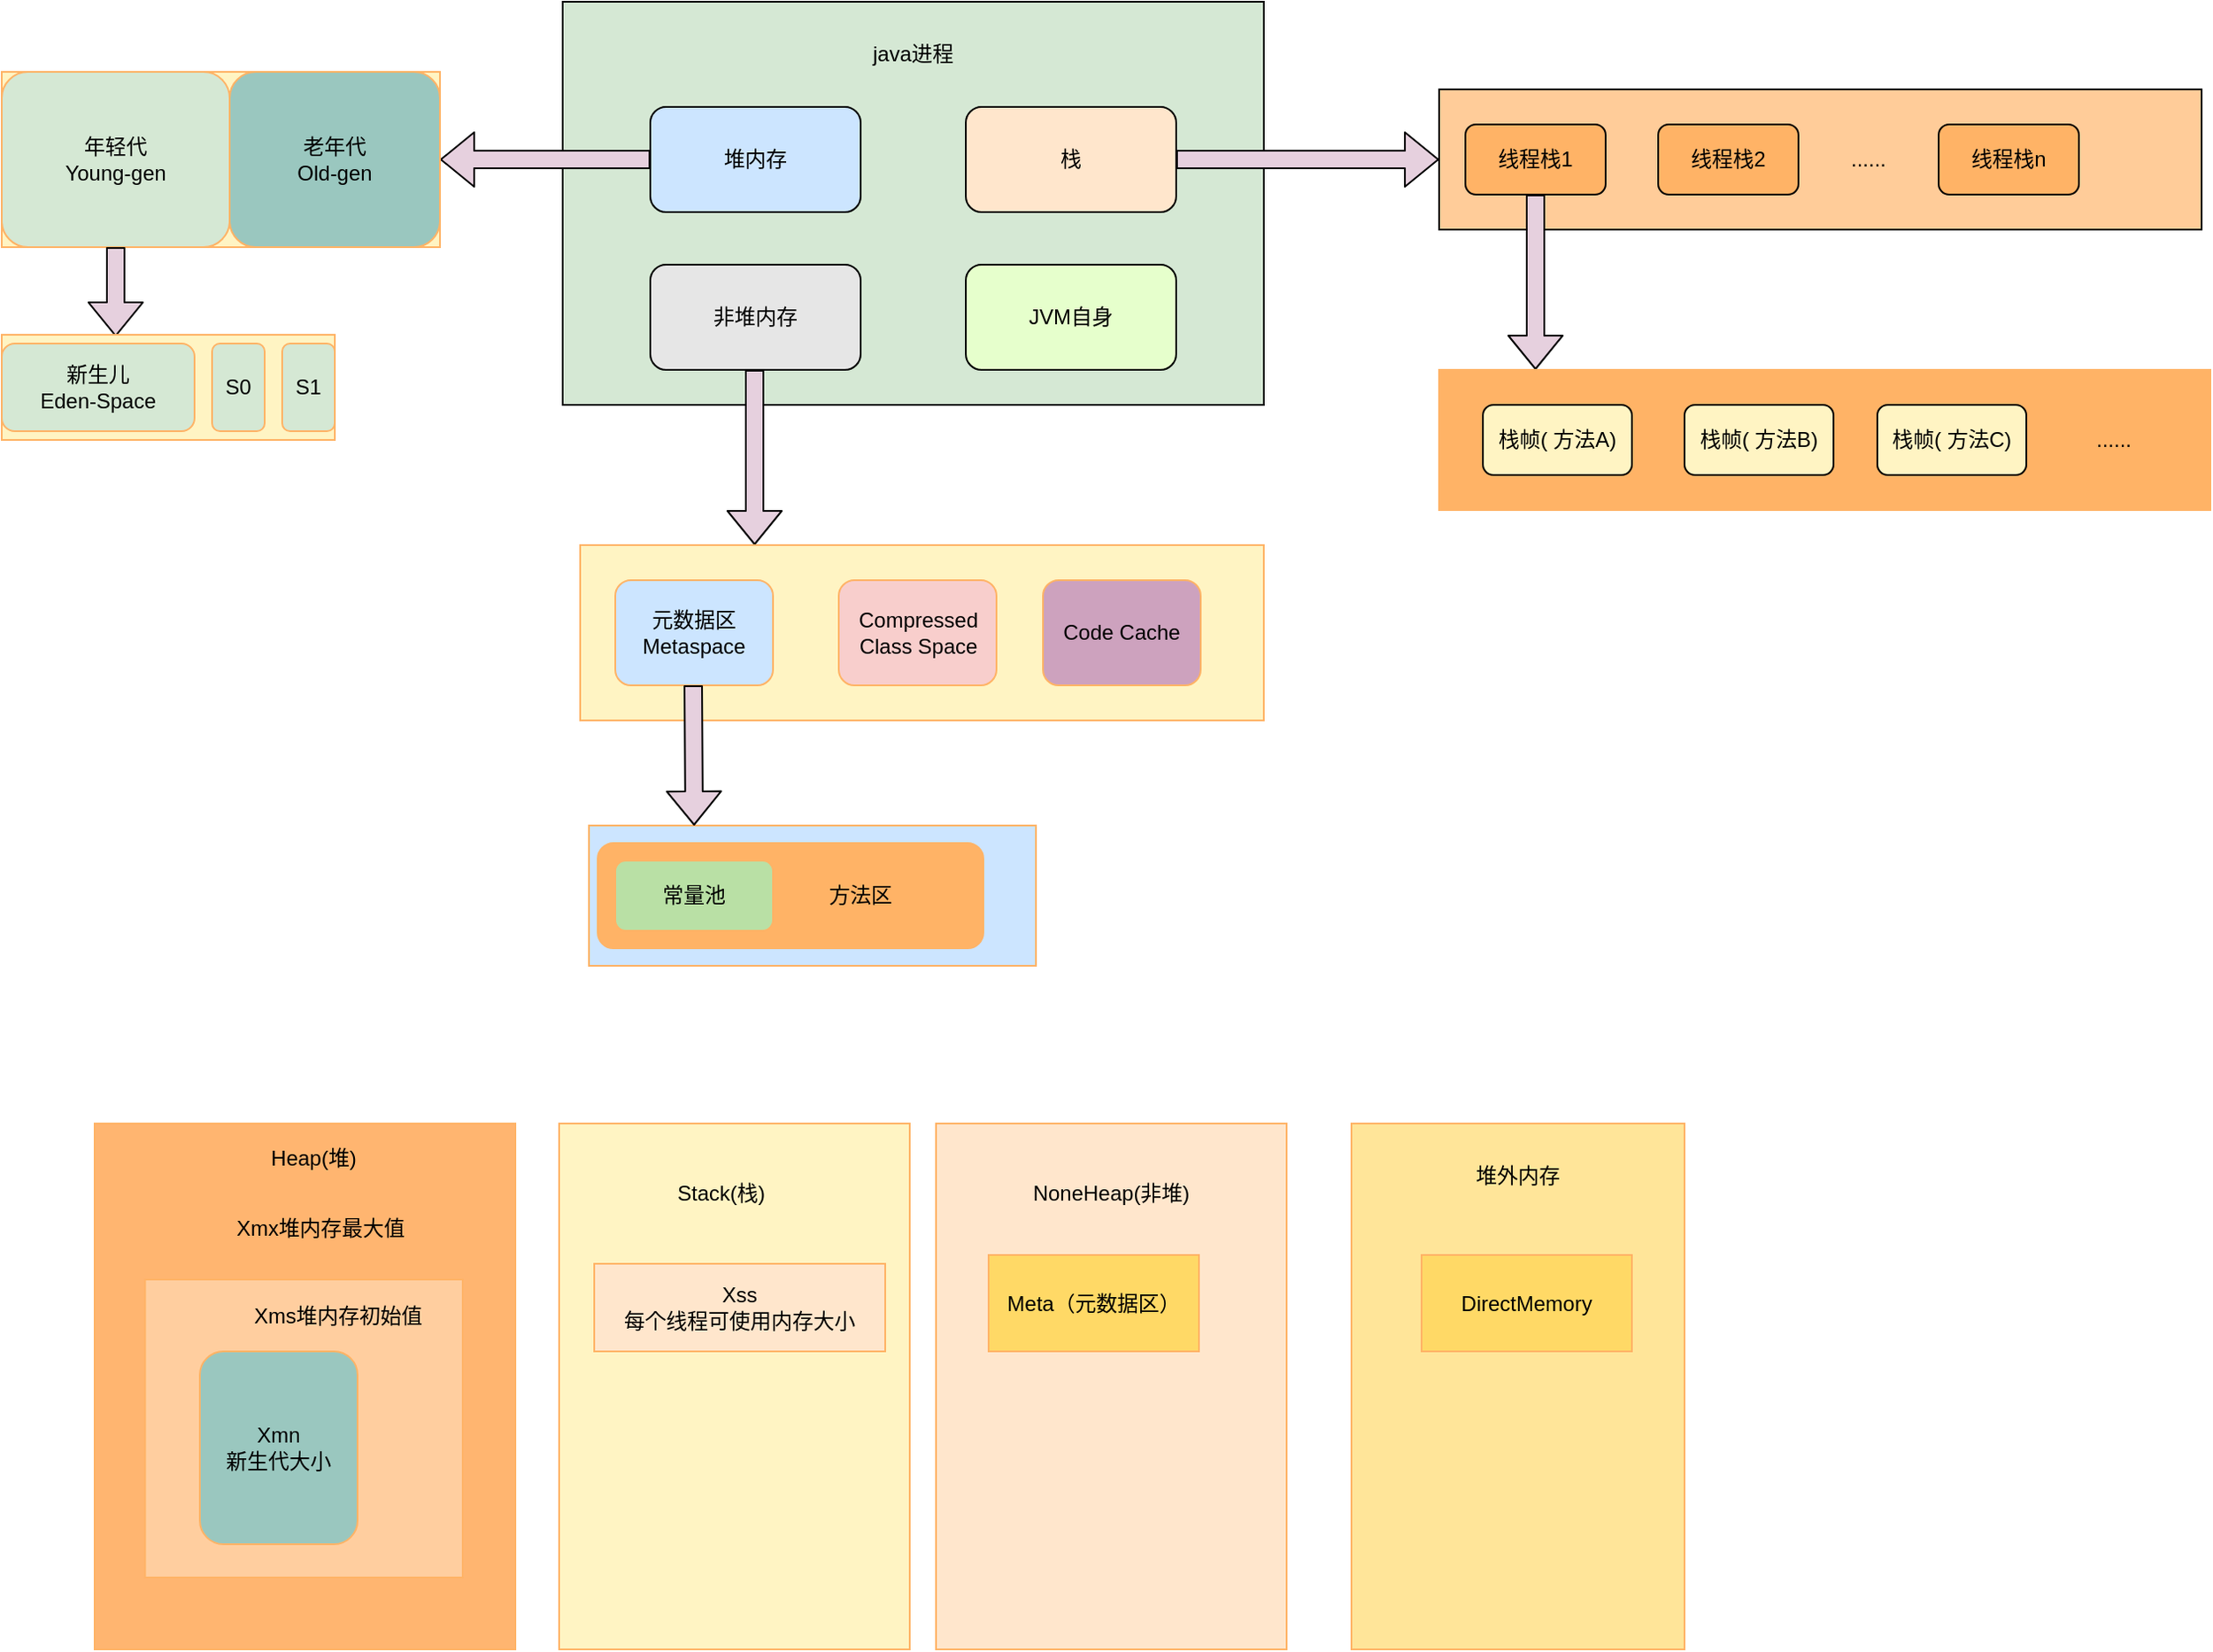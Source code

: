 <mxfile version="13.4.5" type="device"><diagram id="xvUJohyce2FHrARCL6WA" name="Page-1"><mxGraphModel dx="1826" dy="913" grid="1" gridSize="10" guides="1" tooltips="1" connect="1" arrows="1" fold="1" page="1" pageScale="1" pageWidth="827" pageHeight="1169" math="0" shadow="0"><root><mxCell id="0"/><mxCell id="1" parent="0"/><mxCell id="RQ61HsplCQ00kv0GCu19-58" value="" style="rounded=0;whiteSpace=wrap;html=1;strokeColor=#FFB366;fillColor=#FFF4C3;" vertex="1" parent="1"><mxGeometry x="48" y="770" width="200" height="300" as="geometry"/></mxCell><mxCell id="RQ61HsplCQ00kv0GCu19-53" value="" style="rounded=0;whiteSpace=wrap;html=1;strokeColor=#FFB366;fillColor=#FFB570;" vertex="1" parent="1"><mxGeometry x="-217" y="770" width="240" height="300" as="geometry"/></mxCell><mxCell id="RQ61HsplCQ00kv0GCu19-54" value="" style="rounded=0;whiteSpace=wrap;html=1;strokeColor=#FFB366;fillColor=#FFCE9F;" vertex="1" parent="1"><mxGeometry x="-188.25" y="859" width="181.25" height="170" as="geometry"/></mxCell><mxCell id="RQ61HsplCQ00kv0GCu19-32" value="" style="rounded=0;whiteSpace=wrap;html=1;strokeColor=#FFB366;fillColor=#CCE5FF;" vertex="1" parent="1"><mxGeometry x="65" y="600" width="255" height="80" as="geometry"/></mxCell><mxCell id="RQ61HsplCQ00kv0GCu19-44" value="" style="rounded=1;whiteSpace=wrap;html=1;strokeColor=#FFB366;fillColor=#FFB366;" vertex="1" parent="1"><mxGeometry x="70" y="610" width="220" height="60" as="geometry"/></mxCell><mxCell id="RQ61HsplCQ00kv0GCu19-1" value="" style="rounded=0;whiteSpace=wrap;html=1;fillColor=#D5E8D4;" vertex="1" parent="1"><mxGeometry x="50" y="130" width="400" height="230" as="geometry"/></mxCell><mxCell id="RQ61HsplCQ00kv0GCu19-2" value="java进程" style="text;html=1;strokeColor=none;fillColor=none;align=center;verticalAlign=middle;whiteSpace=wrap;rounded=0;" vertex="1" parent="1"><mxGeometry x="220" y="150" width="60" height="20" as="geometry"/></mxCell><mxCell id="RQ61HsplCQ00kv0GCu19-4" value="堆内存" style="rounded=1;whiteSpace=wrap;html=1;fillColor=#CCE5FF;" vertex="1" parent="1"><mxGeometry x="100" y="190" width="120" height="60" as="geometry"/></mxCell><mxCell id="RQ61HsplCQ00kv0GCu19-5" value="栈" style="rounded=1;whiteSpace=wrap;html=1;fillColor=#FFE6CC;" vertex="1" parent="1"><mxGeometry x="280" y="190" width="120" height="60" as="geometry"/></mxCell><mxCell id="RQ61HsplCQ00kv0GCu19-6" value="非堆内存" style="rounded=1;whiteSpace=wrap;html=1;fillColor=#E6E6E6;" vertex="1" parent="1"><mxGeometry x="100" y="280" width="120" height="60" as="geometry"/></mxCell><mxCell id="RQ61HsplCQ00kv0GCu19-11" value="" style="rounded=0;whiteSpace=wrap;html=1;fillColor=#FFCC99;" vertex="1" parent="1"><mxGeometry x="550" y="180" width="435" height="80" as="geometry"/></mxCell><mxCell id="RQ61HsplCQ00kv0GCu19-13" value="线程栈2" style="rounded=1;whiteSpace=wrap;html=1;fillColor=#FFB366;" vertex="1" parent="1"><mxGeometry x="675" y="200" width="80" height="40" as="geometry"/></mxCell><mxCell id="RQ61HsplCQ00kv0GCu19-14" value="线程栈n" style="rounded=1;whiteSpace=wrap;html=1;fillColor=#FFB366;" vertex="1" parent="1"><mxGeometry x="835" y="200" width="80" height="40" as="geometry"/></mxCell><mxCell id="RQ61HsplCQ00kv0GCu19-15" value="......" style="text;html=1;strokeColor=none;fillColor=none;align=center;verticalAlign=middle;whiteSpace=wrap;rounded=0;" vertex="1" parent="1"><mxGeometry x="775" y="210" width="40" height="20" as="geometry"/></mxCell><mxCell id="RQ61HsplCQ00kv0GCu19-16" value="JVM自身" style="rounded=1;whiteSpace=wrap;html=1;fillColor=#E6FFCC;" vertex="1" parent="1"><mxGeometry x="280" y="280" width="120" height="60" as="geometry"/></mxCell><mxCell id="RQ61HsplCQ00kv0GCu19-17" value="线程栈1" style="rounded=1;whiteSpace=wrap;html=1;fillColor=#FFB366;" vertex="1" parent="1"><mxGeometry x="565" y="200" width="80" height="40" as="geometry"/></mxCell><mxCell id="RQ61HsplCQ00kv0GCu19-18" value="" style="shape=flexArrow;endArrow=classic;html=1;exitX=1;exitY=0.5;exitDx=0;exitDy=0;entryX=0;entryY=0.5;entryDx=0;entryDy=0;fillColor=#E6D0DE;" edge="1" parent="1" source="RQ61HsplCQ00kv0GCu19-5" target="RQ61HsplCQ00kv0GCu19-11"><mxGeometry width="50" height="50" relative="1" as="geometry"><mxPoint x="480" y="240" as="sourcePoint"/><mxPoint x="530" y="190" as="targetPoint"/></mxGeometry></mxCell><mxCell id="RQ61HsplCQ00kv0GCu19-19" value="" style="shape=flexArrow;endArrow=classic;html=1;fillColor=#E6D0DE;exitX=0.5;exitY=1;exitDx=0;exitDy=0;" edge="1" parent="1" source="RQ61HsplCQ00kv0GCu19-17"><mxGeometry width="50" height="50" relative="1" as="geometry"><mxPoint x="604.5" y="290" as="sourcePoint"/><mxPoint x="605" y="340" as="targetPoint"/></mxGeometry></mxCell><mxCell id="RQ61HsplCQ00kv0GCu19-20" value="" style="rounded=0;whiteSpace=wrap;html=1;strokeColor=#FFB366;fillColor=#FFB366;" vertex="1" parent="1"><mxGeometry x="550" y="340" width="440" height="80" as="geometry"/></mxCell><mxCell id="RQ61HsplCQ00kv0GCu19-21" value="栈帧( 方法A)" style="rounded=1;whiteSpace=wrap;html=1;fillColor=#FFF4C3;" vertex="1" parent="1"><mxGeometry x="575" y="360" width="85" height="40" as="geometry"/></mxCell><mxCell id="RQ61HsplCQ00kv0GCu19-22" value="栈帧( 方法B)" style="rounded=1;whiteSpace=wrap;html=1;fillColor=#FFF4C3;" vertex="1" parent="1"><mxGeometry x="690" y="360" width="85" height="40" as="geometry"/></mxCell><mxCell id="RQ61HsplCQ00kv0GCu19-23" value="栈帧( 方法C)" style="rounded=1;whiteSpace=wrap;html=1;fillColor=#FFF4C3;" vertex="1" parent="1"><mxGeometry x="800" y="360" width="85" height="40" as="geometry"/></mxCell><mxCell id="RQ61HsplCQ00kv0GCu19-24" value="......" style="text;html=1;strokeColor=none;fillColor=none;align=center;verticalAlign=middle;whiteSpace=wrap;rounded=0;" vertex="1" parent="1"><mxGeometry x="915" y="370" width="40" height="20" as="geometry"/></mxCell><mxCell id="RQ61HsplCQ00kv0GCu19-26" value="" style="shape=flexArrow;endArrow=classic;html=1;fillColor=#E6D0DE;exitX=0.5;exitY=1;exitDx=0;exitDy=0;" edge="1" parent="1"><mxGeometry width="50" height="50" relative="1" as="geometry"><mxPoint x="159.5" y="340" as="sourcePoint"/><mxPoint x="159.5" y="440" as="targetPoint"/></mxGeometry></mxCell><mxCell id="RQ61HsplCQ00kv0GCu19-27" value="" style="rounded=0;whiteSpace=wrap;html=1;strokeColor=#FFB366;fillColor=#FFF4C3;" vertex="1" parent="1"><mxGeometry x="60" y="440" width="390" height="100" as="geometry"/></mxCell><mxCell id="RQ61HsplCQ00kv0GCu19-28" value="元数据区&lt;br&gt;Metaspace" style="rounded=1;whiteSpace=wrap;html=1;strokeColor=#FFB366;fillColor=#CCE5FF;" vertex="1" parent="1"><mxGeometry x="80" y="460" width="90" height="60" as="geometry"/></mxCell><mxCell id="RQ61HsplCQ00kv0GCu19-29" value="Compressed&lt;br&gt;Class Space" style="rounded=1;whiteSpace=wrap;html=1;strokeColor=#FFB366;fillColor=#F8CECC;" vertex="1" parent="1"><mxGeometry x="207.5" y="460" width="90" height="60" as="geometry"/></mxCell><mxCell id="RQ61HsplCQ00kv0GCu19-30" value="Code Cache" style="rounded=1;whiteSpace=wrap;html=1;strokeColor=#FFB366;fillColor=#CDA2BE;" vertex="1" parent="1"><mxGeometry x="324" y="460" width="90" height="60" as="geometry"/></mxCell><mxCell id="RQ61HsplCQ00kv0GCu19-31" value="" style="shape=flexArrow;endArrow=classic;html=1;fillColor=#E6D0DE;exitX=0.5;exitY=1;exitDx=0;exitDy=0;" edge="1" parent="1"><mxGeometry width="50" height="50" relative="1" as="geometry"><mxPoint x="124.5" y="520" as="sourcePoint"/><mxPoint x="125" y="600" as="targetPoint"/></mxGeometry></mxCell><mxCell id="RQ61HsplCQ00kv0GCu19-33" value="" style="shape=flexArrow;endArrow=classic;html=1;fillColor=#E6D0DE;exitX=0;exitY=0.5;exitDx=0;exitDy=0;" edge="1" parent="1" source="RQ61HsplCQ00kv0GCu19-4"><mxGeometry width="50" height="50" relative="1" as="geometry"><mxPoint x="20" y="219.5" as="sourcePoint"/><mxPoint x="-20" y="220" as="targetPoint"/></mxGeometry></mxCell><mxCell id="RQ61HsplCQ00kv0GCu19-34" value="" style="rounded=0;whiteSpace=wrap;html=1;strokeColor=#FFB366;fillColor=#FFF4C3;" vertex="1" parent="1"><mxGeometry x="-270" y="170" width="250" height="100" as="geometry"/></mxCell><mxCell id="RQ61HsplCQ00kv0GCu19-35" value="年轻代&lt;br&gt;Young-gen" style="rounded=1;whiteSpace=wrap;html=1;strokeColor=#FFB366;fillColor=#D5E8D4;" vertex="1" parent="1"><mxGeometry x="-270" y="170" width="130" height="100" as="geometry"/></mxCell><mxCell id="RQ61HsplCQ00kv0GCu19-36" value="老年代&lt;br&gt;Old-gen" style="rounded=1;whiteSpace=wrap;html=1;strokeColor=#FFB366;fillColor=#9AC7BF;" vertex="1" parent="1"><mxGeometry x="-140" y="170" width="120" height="100" as="geometry"/></mxCell><mxCell id="RQ61HsplCQ00kv0GCu19-37" value="" style="shape=flexArrow;endArrow=classic;html=1;fillColor=#E6D0DE;exitX=0.5;exitY=1;exitDx=0;exitDy=0;entryX=0.342;entryY=0.017;entryDx=0;entryDy=0;entryPerimeter=0;" edge="1" parent="1" source="RQ61HsplCQ00kv0GCu19-35" target="RQ61HsplCQ00kv0GCu19-39"><mxGeometry width="50" height="50" relative="1" as="geometry"><mxPoint x="-200" y="280" as="sourcePoint"/><mxPoint x="-200" y="320" as="targetPoint"/></mxGeometry></mxCell><mxCell id="RQ61HsplCQ00kv0GCu19-39" value="" style="rounded=0;whiteSpace=wrap;html=1;strokeColor=#FFB366;fillColor=#FFF4C3;" vertex="1" parent="1"><mxGeometry x="-270" y="320" width="190" height="60" as="geometry"/></mxCell><mxCell id="RQ61HsplCQ00kv0GCu19-40" value="新生儿&lt;br&gt;Eden-Space" style="rounded=1;whiteSpace=wrap;html=1;strokeColor=#FFB366;fillColor=#D5E8D4;" vertex="1" parent="1"><mxGeometry x="-270" y="325" width="110" height="50" as="geometry"/></mxCell><mxCell id="RQ61HsplCQ00kv0GCu19-41" value="S0" style="rounded=1;whiteSpace=wrap;html=1;strokeColor=#FFB366;fillColor=#D5E8D4;" vertex="1" parent="1"><mxGeometry x="-150" y="325" width="30" height="50" as="geometry"/></mxCell><mxCell id="RQ61HsplCQ00kv0GCu19-42" value="S1" style="rounded=1;whiteSpace=wrap;html=1;strokeColor=#FFB366;fillColor=#D5E8D4;" vertex="1" parent="1"><mxGeometry x="-110" y="325" width="30" height="50" as="geometry"/></mxCell><mxCell id="RQ61HsplCQ00kv0GCu19-43" value="常量池" style="rounded=1;whiteSpace=wrap;html=1;strokeColor=#FFB366;fillColor=#B9E0A5;" vertex="1" parent="1"><mxGeometry x="80" y="620" width="90" height="40" as="geometry"/></mxCell><mxCell id="RQ61HsplCQ00kv0GCu19-45" value="方法区" style="text;html=1;strokeColor=none;fillColor=none;align=center;verticalAlign=middle;whiteSpace=wrap;rounded=0;" vertex="1" parent="1"><mxGeometry x="200" y="630" width="40" height="20" as="geometry"/></mxCell><mxCell id="RQ61HsplCQ00kv0GCu19-49" value="Xmx堆内存最大值" style="text;html=1;strokeColor=none;fillColor=none;align=center;verticalAlign=middle;whiteSpace=wrap;rounded=0;" vertex="1" parent="1"><mxGeometry x="-153.25" y="820" width="130" height="20" as="geometry"/></mxCell><mxCell id="RQ61HsplCQ00kv0GCu19-50" value="&lt;div style=&quot;text-align: left&quot;&gt;Xms&lt;span&gt;堆内存初始值&lt;/span&gt;&lt;/div&gt;" style="text;html=1;strokeColor=none;fillColor=none;align=center;verticalAlign=middle;whiteSpace=wrap;rounded=0;" vertex="1" parent="1"><mxGeometry x="-133.25" y="870" width="110" height="20" as="geometry"/></mxCell><mxCell id="RQ61HsplCQ00kv0GCu19-55" value="Xmn&lt;br&gt;新生代大小" style="rounded=1;whiteSpace=wrap;html=1;strokeColor=#FFB366;fillColor=#9AC7BF;" vertex="1" parent="1"><mxGeometry x="-157" y="900" width="90" height="110" as="geometry"/></mxCell><mxCell id="RQ61HsplCQ00kv0GCu19-56" value="Xss&lt;br&gt;每个线程可使用内存大小" style="rounded=0;whiteSpace=wrap;html=1;strokeColor=#FFB366;fillColor=#FFE6CC;" vertex="1" parent="1"><mxGeometry x="68" y="850" width="166" height="50" as="geometry"/></mxCell><mxCell id="RQ61HsplCQ00kv0GCu19-57" value="" style="rounded=0;whiteSpace=wrap;html=1;strokeColor=#FFB366;fillColor=#FFE6CC;" vertex="1" parent="1"><mxGeometry x="263" y="770" width="200" height="300" as="geometry"/></mxCell><mxCell id="RQ61HsplCQ00kv0GCu19-59" value="Stack(栈)" style="text;html=1;strokeColor=none;fillColor=none;align=center;verticalAlign=middle;whiteSpace=wrap;rounded=0;" vertex="1" parent="1"><mxGeometry x="108" y="800" width="65" height="20" as="geometry"/></mxCell><mxCell id="RQ61HsplCQ00kv0GCu19-60" value="Heap(堆)" style="text;html=1;strokeColor=none;fillColor=none;align=center;verticalAlign=middle;whiteSpace=wrap;rounded=0;" vertex="1" parent="1"><mxGeometry x="-112" y="780" width="40" height="20" as="geometry"/></mxCell><mxCell id="RQ61HsplCQ00kv0GCu19-61" value="NoneHeap(非堆)" style="text;html=1;strokeColor=none;fillColor=none;align=center;verticalAlign=middle;whiteSpace=wrap;rounded=0;" vertex="1" parent="1"><mxGeometry x="308" y="800" width="110" height="20" as="geometry"/></mxCell><mxCell id="RQ61HsplCQ00kv0GCu19-62" value="Meta（元数据区）" style="rounded=0;whiteSpace=wrap;html=1;strokeColor=#FFB366;fillColor=#FFD966;" vertex="1" parent="1"><mxGeometry x="293" y="845" width="120" height="55" as="geometry"/></mxCell><mxCell id="RQ61HsplCQ00kv0GCu19-63" value="" style="rounded=0;whiteSpace=wrap;html=1;strokeColor=#FFB366;fillColor=#FFE599;" vertex="1" parent="1"><mxGeometry x="500" y="770" width="190" height="300" as="geometry"/></mxCell><mxCell id="RQ61HsplCQ00kv0GCu19-64" value="DirectMemory" style="rounded=0;whiteSpace=wrap;html=1;strokeColor=#FFB366;fillColor=#FFD966;" vertex="1" parent="1"><mxGeometry x="540" y="845" width="120" height="55" as="geometry"/></mxCell><mxCell id="RQ61HsplCQ00kv0GCu19-65" value="堆外内存" style="text;html=1;strokeColor=none;fillColor=none;align=center;verticalAlign=middle;whiteSpace=wrap;rounded=0;" vertex="1" parent="1"><mxGeometry x="555" y="790" width="80" height="20" as="geometry"/></mxCell></root></mxGraphModel></diagram></mxfile>